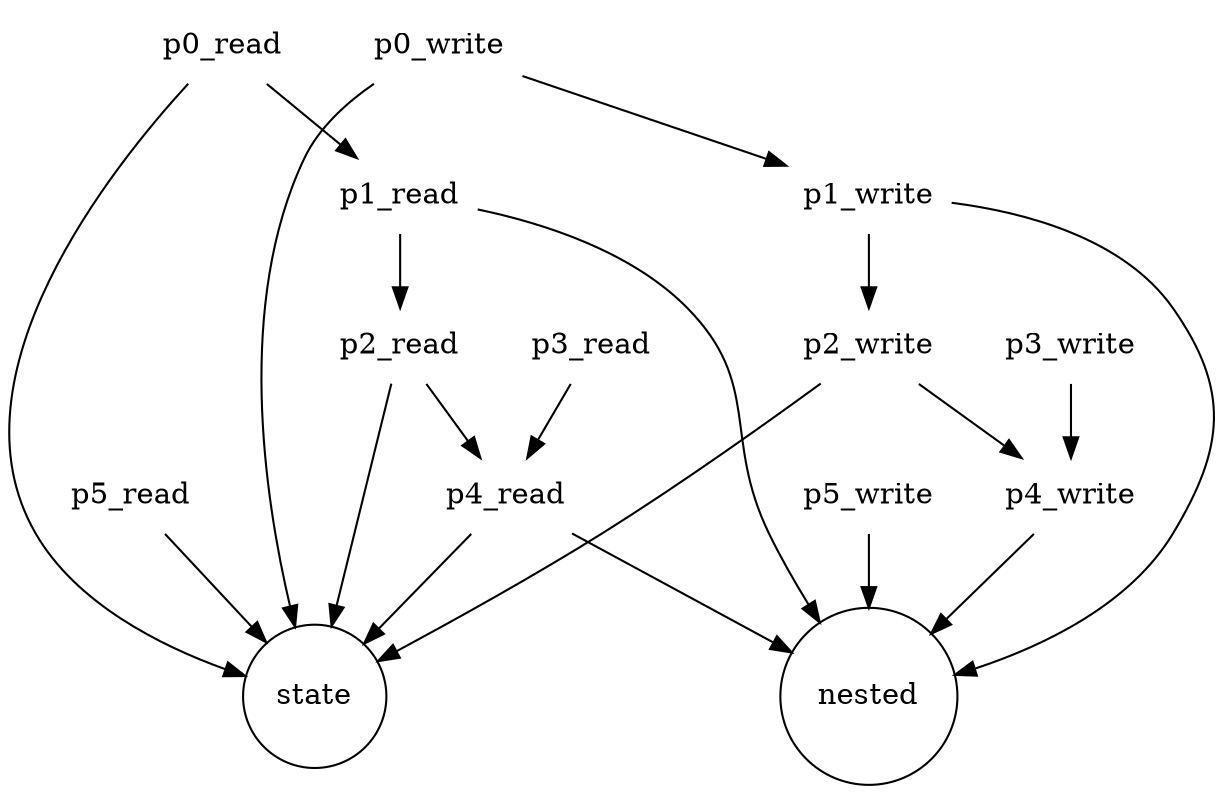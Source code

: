 digraph G {
   overlap=false;
   splies=true;
   sep=1;
   node [shape=none];

   state [shape=circle];
   nested [shape=circle];

   p0_read;
   p0_write;

   p1_read;
   p1_write;

   p2_read;
   p2_write;

   p3_read;
   p3_write;

   p4_read;
   p4_write;

   p5_read;
   p5_write;

   // P0

   p0_read  -> state;
   p0_write -> state;
   p0_read  -> p1_read;
   p0_write -> p1_write;

   // P1

   p1_read  -> nested;
   p1_write -> nested;
   p1_read  -> p2_read;
   p1_write -> p2_write;

   // P2

   p2_read  -> state;
   p2_write -> state;
   p2_read  -> p4_read;
   p2_write -> p4_write;

   // P3

   p3_read  -> p4_read;
   p3_write -> p4_write;

   // P4

   p4_read  -> state;
   p4_read  -> nested;
   p4_write -> nested;

   // P5

   p5_read  -> state;
   p5_write -> nested;

}
